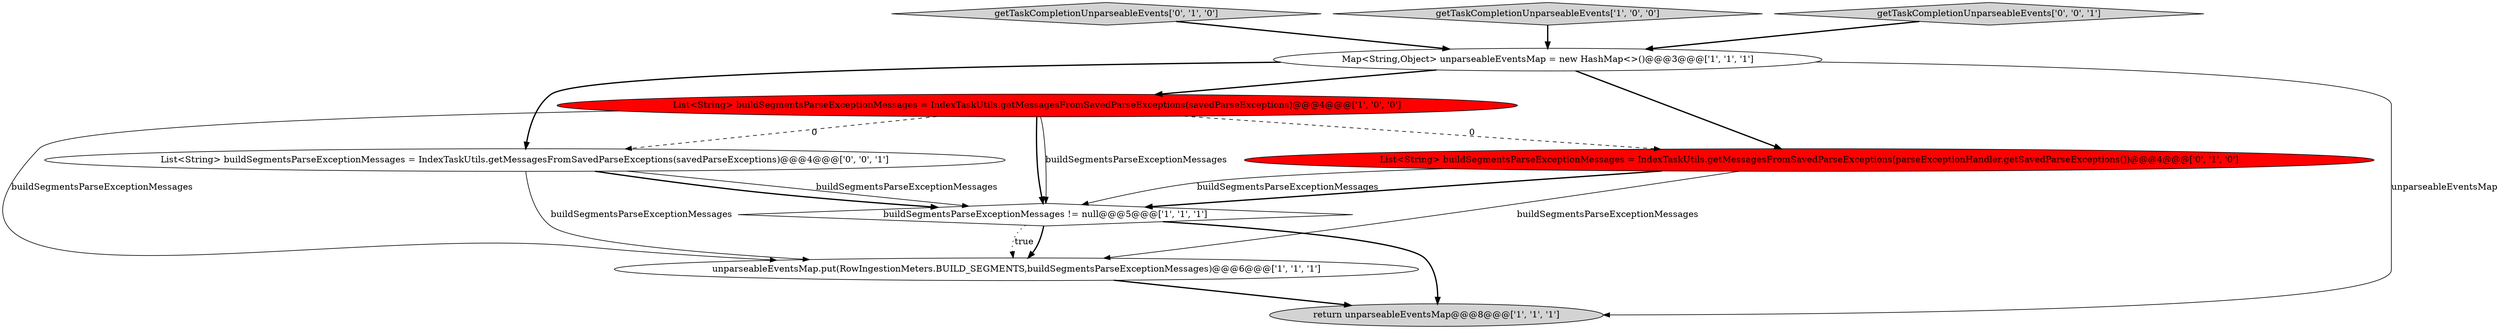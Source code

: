 digraph {
1 [style = filled, label = "List<String> buildSegmentsParseExceptionMessages = IndexTaskUtils.getMessagesFromSavedParseExceptions(savedParseExceptions)@@@4@@@['1', '0', '0']", fillcolor = red, shape = ellipse image = "AAA1AAABBB1BBB"];
8 [style = filled, label = "List<String> buildSegmentsParseExceptionMessages = IndexTaskUtils.getMessagesFromSavedParseExceptions(savedParseExceptions)@@@4@@@['0', '0', '1']", fillcolor = white, shape = ellipse image = "AAA0AAABBB3BBB"];
6 [style = filled, label = "List<String> buildSegmentsParseExceptionMessages = IndexTaskUtils.getMessagesFromSavedParseExceptions(parseExceptionHandler.getSavedParseExceptions())@@@4@@@['0', '1', '0']", fillcolor = red, shape = ellipse image = "AAA1AAABBB2BBB"];
7 [style = filled, label = "getTaskCompletionUnparseableEvents['0', '1', '0']", fillcolor = lightgray, shape = diamond image = "AAA0AAABBB2BBB"];
3 [style = filled, label = "getTaskCompletionUnparseableEvents['1', '0', '0']", fillcolor = lightgray, shape = diamond image = "AAA0AAABBB1BBB"];
5 [style = filled, label = "buildSegmentsParseExceptionMessages != null@@@5@@@['1', '1', '1']", fillcolor = white, shape = diamond image = "AAA0AAABBB1BBB"];
9 [style = filled, label = "getTaskCompletionUnparseableEvents['0', '0', '1']", fillcolor = lightgray, shape = diamond image = "AAA0AAABBB3BBB"];
4 [style = filled, label = "return unparseableEventsMap@@@8@@@['1', '1', '1']", fillcolor = lightgray, shape = ellipse image = "AAA0AAABBB1BBB"];
2 [style = filled, label = "unparseableEventsMap.put(RowIngestionMeters.BUILD_SEGMENTS,buildSegmentsParseExceptionMessages)@@@6@@@['1', '1', '1']", fillcolor = white, shape = ellipse image = "AAA0AAABBB1BBB"];
0 [style = filled, label = "Map<String,Object> unparseableEventsMap = new HashMap<>()@@@3@@@['1', '1', '1']", fillcolor = white, shape = ellipse image = "AAA0AAABBB1BBB"];
1->5 [style = bold, label=""];
0->4 [style = solid, label="unparseableEventsMap"];
1->5 [style = solid, label="buildSegmentsParseExceptionMessages"];
9->0 [style = bold, label=""];
0->6 [style = bold, label=""];
6->2 [style = solid, label="buildSegmentsParseExceptionMessages"];
7->0 [style = bold, label=""];
2->4 [style = bold, label=""];
3->0 [style = bold, label=""];
6->5 [style = bold, label=""];
5->2 [style = bold, label=""];
8->5 [style = bold, label=""];
1->6 [style = dashed, label="0"];
0->1 [style = bold, label=""];
5->4 [style = bold, label=""];
0->8 [style = bold, label=""];
6->5 [style = solid, label="buildSegmentsParseExceptionMessages"];
1->8 [style = dashed, label="0"];
8->5 [style = solid, label="buildSegmentsParseExceptionMessages"];
8->2 [style = solid, label="buildSegmentsParseExceptionMessages"];
5->2 [style = dotted, label="true"];
1->2 [style = solid, label="buildSegmentsParseExceptionMessages"];
}
